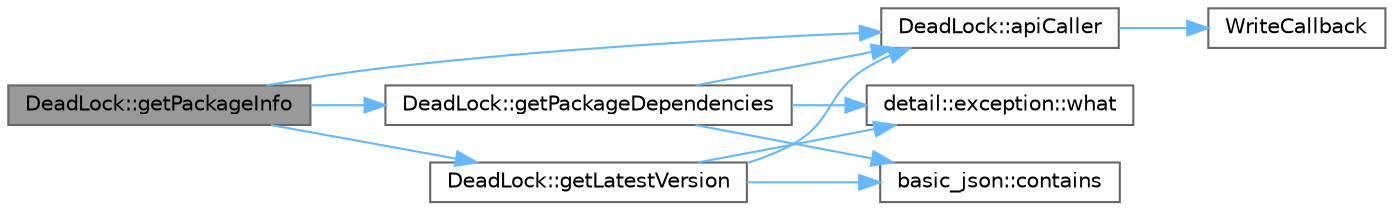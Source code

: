 digraph "DeadLock::getPackageInfo"
{
 // INTERACTIVE_SVG=YES
 // LATEX_PDF_SIZE
  bgcolor="transparent";
  edge [fontname=Helvetica,fontsize=10,labelfontname=Helvetica,labelfontsize=10];
  node [fontname=Helvetica,fontsize=10,shape=box,height=0.2,width=0.4];
  rankdir="LR";
  Node1 [id="Node000001",label="DeadLock::getPackageInfo",height=0.2,width=0.4,color="gray40", fillcolor="grey60", style="filled", fontcolor="black",tooltip="Retrieves package metadata from the PyPI JSON API."];
  Node1 -> Node2 [id="edge1_Node000001_Node000002",color="steelblue1",style="solid",tooltip=" "];
  Node2 [id="Node000002",label="DeadLock::apiCaller",height=0.2,width=0.4,color="grey40", fillcolor="white", style="filled",URL="$class_dead_lock.html#a22118cfe0b30442960cdd54e2b38fe9d",tooltip="Perform an HTTP Get request to the given URL Using cURL."];
  Node2 -> Node3 [id="edge2_Node000002_Node000003",color="steelblue1",style="solid",tooltip=" "];
  Node3 [id="Node000003",label="WriteCallback",height=0.2,width=0.4,color="grey40", fillcolor="white", style="filled",URL="$deadlock_8cpp.html#a738e909b86aef979594ff1039a6c2dd7",tooltip=" "];
  Node1 -> Node4 [id="edge3_Node000001_Node000004",color="steelblue1",style="solid",tooltip=" "];
  Node4 [id="Node000004",label="DeadLock::getLatestVersion",height=0.2,width=0.4,color="grey40", fillcolor="white", style="filled",URL="$class_dead_lock.html#a1b1b44ff1e5ddf666d975fa97a4f5de4",tooltip="Retrieves the latest version of a package from PyPI."];
  Node4 -> Node2 [id="edge4_Node000004_Node000002",color="steelblue1",style="solid",tooltip=" "];
  Node4 -> Node5 [id="edge5_Node000004_Node000005",color="steelblue1",style="solid",tooltip=" "];
  Node5 [id="Node000005",label="basic_json::contains",height=0.2,width=0.4,color="grey40", fillcolor="white", style="filled",URL="$classbasic__json.html#afd5ea67fe1a4778be5189423e2545d7a",tooltip="check the existence of an element in a JSON object"];
  Node4 -> Node6 [id="edge6_Node000004_Node000006",color="steelblue1",style="solid",tooltip=" "];
  Node6 [id="Node000006",label="detail::exception::what",height=0.2,width=0.4,color="grey40", fillcolor="white", style="filled",URL="$classdetail_1_1exception.html#ae75d7315f5f2d85958da6d961375caf0",tooltip="returns the explanatory string"];
  Node1 -> Node7 [id="edge7_Node000001_Node000007",color="steelblue1",style="solid",tooltip=" "];
  Node7 [id="Node000007",label="DeadLock::getPackageDependencies",height=0.2,width=0.4,color="grey40", fillcolor="white", style="filled",URL="$class_dead_lock.html#aee93bc82d8428f6058294d0e0045f37d",tooltip="Gets necessary required packages of the provided package."];
  Node7 -> Node2 [id="edge8_Node000007_Node000002",color="steelblue1",style="solid",tooltip=" "];
  Node7 -> Node5 [id="edge9_Node000007_Node000005",color="steelblue1",style="solid",tooltip=" "];
  Node7 -> Node6 [id="edge10_Node000007_Node000006",color="steelblue1",style="solid",tooltip=" "];
}
